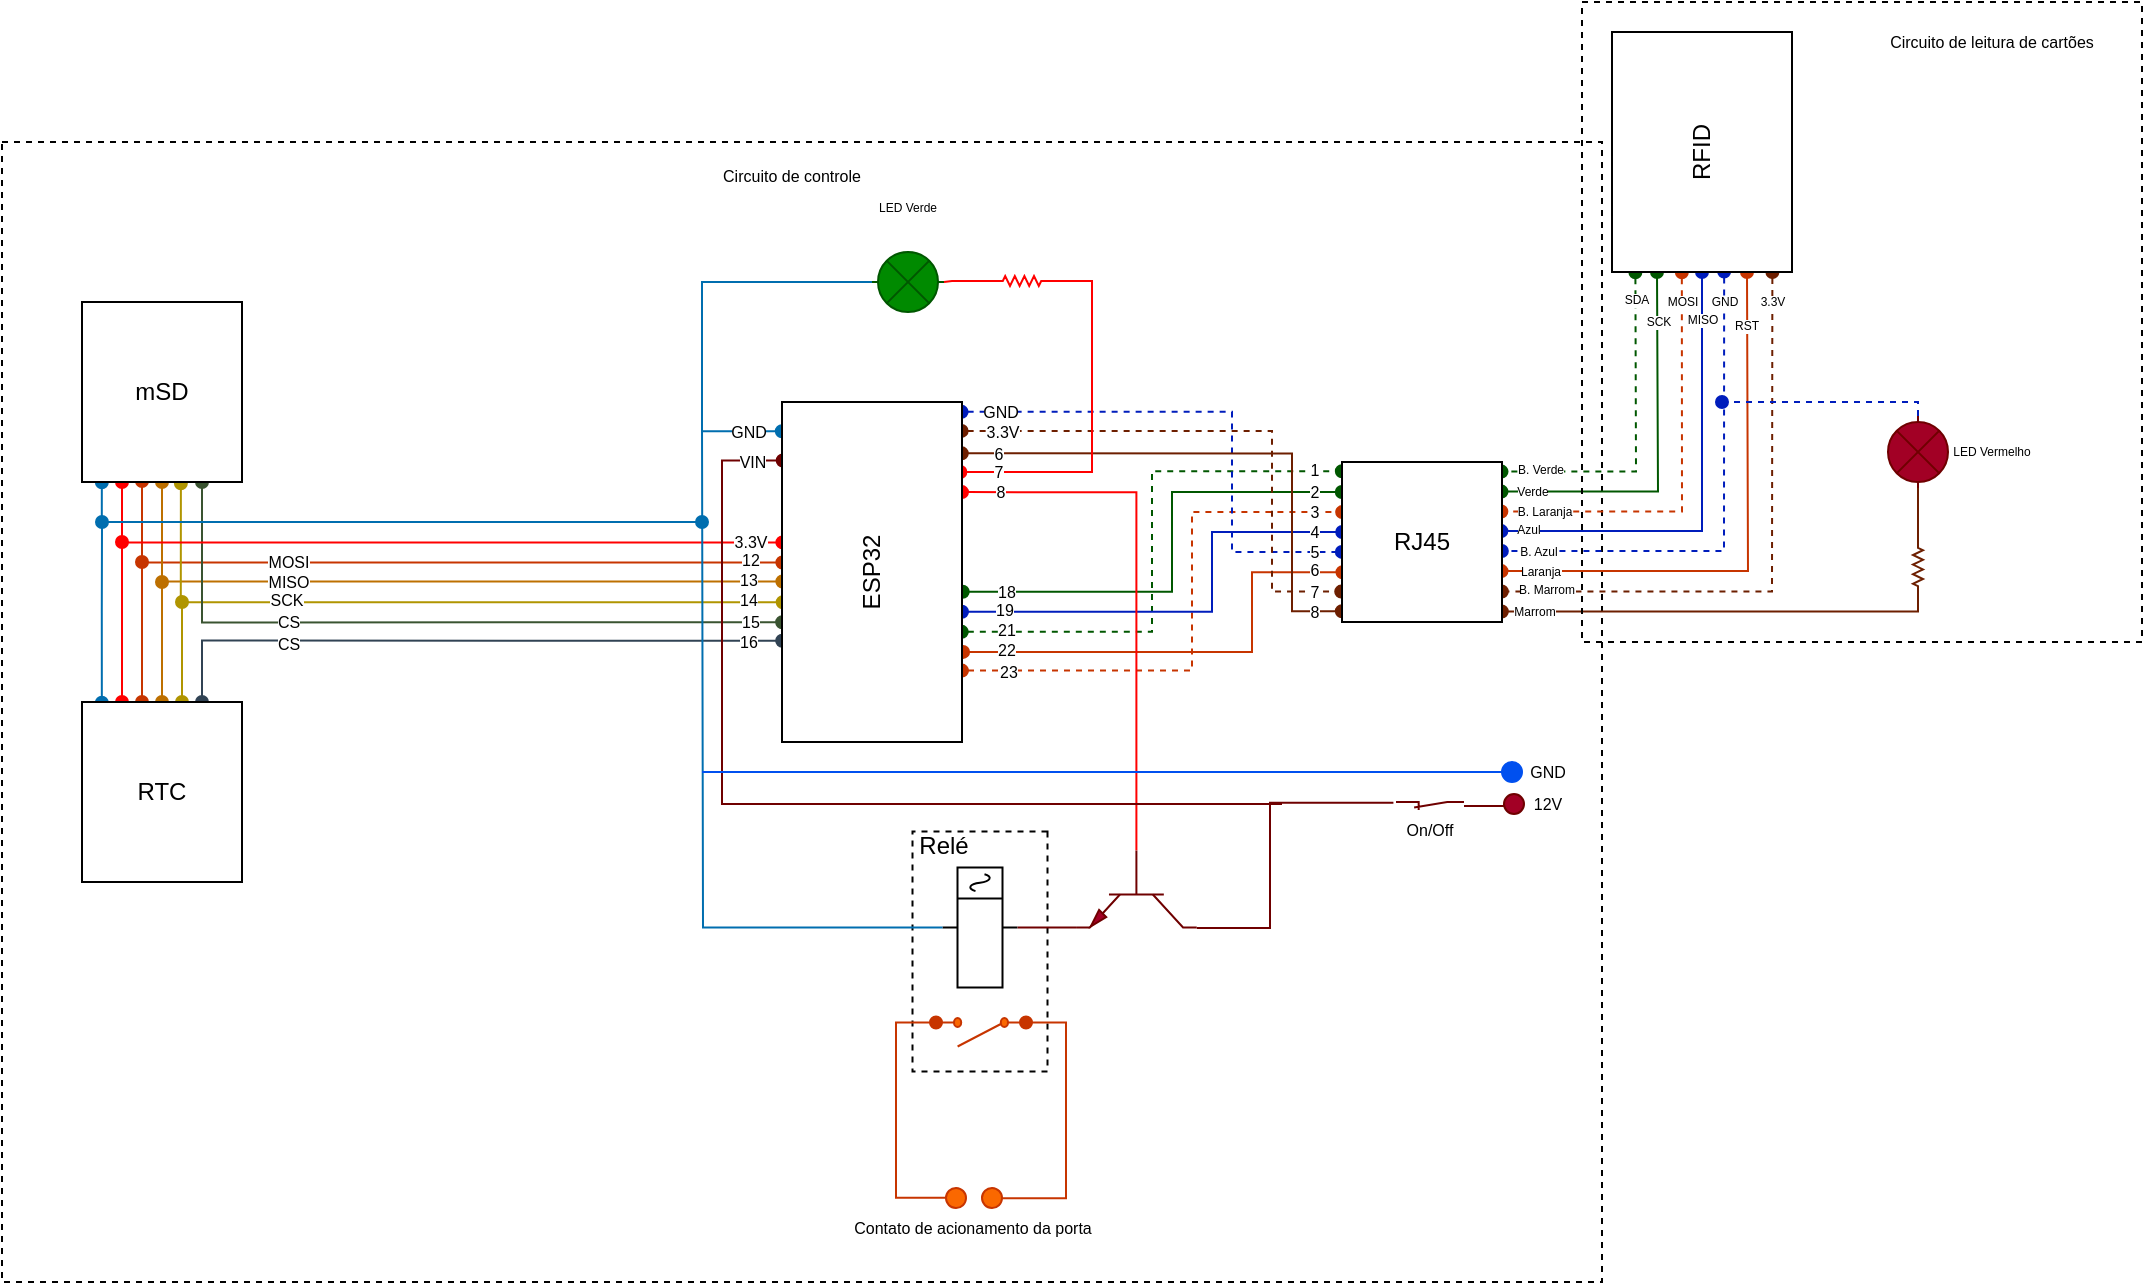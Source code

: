 <mxfile>
    <diagram id="7PHQrMTHrAfAO-10UFJN" name="Page-1">
        <mxGraphModel dx="2241" dy="821" grid="1" gridSize="10" guides="1" tooltips="1" connect="1" arrows="1" fold="1" page="1" pageScale="1" pageWidth="827" pageHeight="1169" background="none" math="0" shadow="0">
            <root>
                <mxCell id="0"/>
                <mxCell id="1" parent="0"/>
                <mxCell id="114" value="" style="rounded=0;whiteSpace=wrap;html=1;fontSize=8;fillColor=none;dashed=1;" parent="1" vertex="1">
                    <mxGeometry x="-320" y="70" width="800" height="570" as="geometry"/>
                </mxCell>
                <mxCell id="131" style="edgeStyle=orthogonalEdgeStyle;rounded=0;orthogonalLoop=1;jettySize=auto;html=1;entryX=0.528;entryY=0.002;entryDx=0;entryDy=0;entryPerimeter=0;startArrow=oval;startFill=1;endArrow=oval;endFill=1;strokeColor=#C73500;exitX=0.375;exitY=0.995;exitDx=0;exitDy=0;exitPerimeter=0;fillColor=#fa6800;" edge="1" parent="1" source="123" target="2">
                    <mxGeometry relative="1" as="geometry"/>
                </mxCell>
                <mxCell id="140" value="12" style="edgeLabel;html=1;align=center;verticalAlign=middle;resizable=0;points=[];fontSize=8;" vertex="1" connectable="0" parent="131">
                    <mxGeometry x="0.906" y="1" relative="1" as="geometry">
                        <mxPoint as="offset"/>
                    </mxGeometry>
                </mxCell>
                <mxCell id="145" value="MOSI" style="edgeLabel;html=1;align=center;verticalAlign=middle;resizable=0;points=[];fontSize=8;" vertex="1" connectable="0" parent="131">
                    <mxGeometry x="-0.373" relative="1" as="geometry">
                        <mxPoint as="offset"/>
                    </mxGeometry>
                </mxCell>
                <mxCell id="132" style="edgeStyle=orthogonalEdgeStyle;rounded=0;orthogonalLoop=1;jettySize=auto;html=1;entryX=0.472;entryY=0.002;entryDx=0;entryDy=0;entryPerimeter=0;startArrow=oval;startFill=1;endArrow=oval;endFill=1;strokeColor=#BD7000;exitX=0.5;exitY=1;exitDx=0;exitDy=0;fillColor=#f0a30a;" edge="1" parent="1" source="123" target="2">
                    <mxGeometry relative="1" as="geometry"/>
                </mxCell>
                <mxCell id="141" value="13" style="edgeLabel;html=1;align=center;verticalAlign=middle;resizable=0;points=[];fontSize=8;" vertex="1" connectable="0" parent="132">
                    <mxGeometry x="0.9" relative="1" as="geometry">
                        <mxPoint x="1" y="-1" as="offset"/>
                    </mxGeometry>
                </mxCell>
                <mxCell id="146" value="MISO" style="edgeLabel;html=1;align=center;verticalAlign=middle;resizable=0;points=[];fontSize=8;" vertex="1" connectable="0" parent="132">
                    <mxGeometry x="-0.389" relative="1" as="geometry">
                        <mxPoint x="3" as="offset"/>
                    </mxGeometry>
                </mxCell>
                <mxCell id="133" style="edgeStyle=orthogonalEdgeStyle;rounded=0;orthogonalLoop=1;jettySize=auto;html=1;entryX=0.411;entryY=0.004;entryDx=0;entryDy=0;entryPerimeter=0;startArrow=oval;startFill=1;endArrow=oval;endFill=1;strokeColor=#B09500;exitX=0.618;exitY=1.007;exitDx=0;exitDy=0;exitPerimeter=0;fillColor=#e3c800;" edge="1" parent="1" source="123" target="2">
                    <mxGeometry relative="1" as="geometry"/>
                </mxCell>
                <mxCell id="142" value="14" style="edgeLabel;html=1;align=center;verticalAlign=middle;resizable=0;points=[];fontSize=8;" vertex="1" connectable="0" parent="133">
                    <mxGeometry x="0.912" y="-1" relative="1" as="geometry">
                        <mxPoint x="-2" y="-2" as="offset"/>
                    </mxGeometry>
                </mxCell>
                <mxCell id="147" value="SCK" style="edgeLabel;html=1;align=center;verticalAlign=middle;resizable=0;points=[];fontSize=8;" vertex="1" connectable="0" parent="133">
                    <mxGeometry x="-0.371" y="1" relative="1" as="geometry">
                        <mxPoint x="-2" as="offset"/>
                    </mxGeometry>
                </mxCell>
                <mxCell id="134" style="edgeStyle=orthogonalEdgeStyle;rounded=0;orthogonalLoop=1;jettySize=auto;html=1;entryX=0.352;entryY=0.001;entryDx=0;entryDy=0;entryPerimeter=0;startArrow=oval;startFill=1;endArrow=oval;endFill=1;strokeColor=#3A5431;exitX=0.75;exitY=1;exitDx=0;exitDy=0;fillColor=#6d8764;" edge="1" parent="1" source="123" target="2">
                    <mxGeometry relative="1" as="geometry"/>
                </mxCell>
                <mxCell id="143" value="15" style="edgeLabel;html=1;align=center;verticalAlign=middle;resizable=0;points=[];fontSize=8;" vertex="1" connectable="0" parent="134">
                    <mxGeometry x="0.912" y="-1" relative="1" as="geometry">
                        <mxPoint x="-1" y="-1" as="offset"/>
                    </mxGeometry>
                </mxCell>
                <mxCell id="148" value="CS" style="edgeLabel;html=1;align=center;verticalAlign=middle;resizable=0;points=[];fontSize=8;" vertex="1" connectable="0" parent="134">
                    <mxGeometry x="-0.379" relative="1" as="geometry">
                        <mxPoint x="1" as="offset"/>
                    </mxGeometry>
                </mxCell>
                <mxCell id="138" style="edgeStyle=orthogonalEdgeStyle;rounded=0;orthogonalLoop=1;jettySize=auto;html=1;entryX=0.298;entryY=0.001;entryDx=0;entryDy=0;entryPerimeter=0;startArrow=oval;startFill=1;endArrow=oval;endFill=1;strokeColor=#314354;exitX=0.75;exitY=0;exitDx=0;exitDy=0;fillColor=#647687;" edge="1" parent="1" source="124" target="2">
                    <mxGeometry relative="1" as="geometry"/>
                </mxCell>
                <mxCell id="144" value="16" style="edgeLabel;html=1;align=center;verticalAlign=middle;resizable=0;points=[];fontSize=8;" vertex="1" connectable="0" parent="138">
                    <mxGeometry x="0.891" y="1" relative="1" as="geometry">
                        <mxPoint y="1" as="offset"/>
                    </mxGeometry>
                </mxCell>
                <mxCell id="149" value="CS" style="edgeLabel;html=1;align=center;verticalAlign=middle;resizable=0;points=[];fontSize=8;" vertex="1" connectable="0" parent="138">
                    <mxGeometry x="-0.561" y="-1" relative="1" as="geometry">
                        <mxPoint x="3" as="offset"/>
                    </mxGeometry>
                </mxCell>
                <mxCell id="128" style="edgeStyle=orthogonalEdgeStyle;rounded=0;orthogonalLoop=1;jettySize=auto;html=1;entryX=0.587;entryY=0.002;entryDx=0;entryDy=0;entryPerimeter=0;startArrow=oval;startFill=1;endArrow=oval;endFill=1;exitX=0.25;exitY=1;exitDx=0;exitDy=0;strokeColor=#FF0000;" edge="1" parent="1" source="123" target="2">
                    <mxGeometry relative="1" as="geometry"/>
                </mxCell>
                <mxCell id="139" value="3.3V" style="edgeLabel;html=1;align=center;verticalAlign=middle;resizable=0;points=[];fontSize=8;" vertex="1" connectable="0" parent="128">
                    <mxGeometry x="0.906" relative="1" as="geometry">
                        <mxPoint as="offset"/>
                    </mxGeometry>
                </mxCell>
                <mxCell id="126" style="edgeStyle=orthogonalEdgeStyle;rounded=0;orthogonalLoop=1;jettySize=auto;html=1;startArrow=oval;startFill=1;endArrow=oval;endFill=1;exitX=0.124;exitY=1.001;exitDx=0;exitDy=0;exitPerimeter=0;fillColor=#0050ef;strokeColor=#006EAF;" edge="1" parent="1" source="123">
                    <mxGeometry relative="1" as="geometry">
                        <mxPoint x="30" y="260" as="targetPoint"/>
                        <Array as="points">
                            <mxPoint x="-270" y="260"/>
                        </Array>
                    </mxGeometry>
                </mxCell>
                <mxCell id="115" value="Circuito de controle" style="text;html=1;strokeColor=none;fillColor=none;align=center;verticalAlign=middle;whiteSpace=wrap;rounded=0;dashed=1;fontSize=8;rotation=0;" parent="1" vertex="1">
                    <mxGeometry x="30" y="77" width="90" height="20" as="geometry"/>
                </mxCell>
                <mxCell id="39" style="edgeStyle=orthogonalEdgeStyle;rounded=0;orthogonalLoop=1;jettySize=auto;html=1;entryX=-0.001;entryY=0.058;entryDx=0;entryDy=0;entryPerimeter=0;endArrow=oval;endFill=1;startArrow=oval;startFill=1;exitX=0.324;exitY=0.999;exitDx=0;exitDy=0;exitPerimeter=0;fillColor=#008a00;strokeColor=#005700;dashed=1;" parent="1" source="2" target="4" edge="1">
                    <mxGeometry relative="1" as="geometry"/>
                </mxCell>
                <mxCell id="45" value="21" style="edgeLabel;html=1;align=center;verticalAlign=middle;resizable=0;points=[];fontSize=8;" parent="39" vertex="1" connectable="0">
                    <mxGeometry x="-0.819" y="1" relative="1" as="geometry">
                        <mxPoint x="-3" as="offset"/>
                    </mxGeometry>
                </mxCell>
                <mxCell id="59" value="1" style="edgeLabel;html=1;align=center;verticalAlign=middle;resizable=0;points=[];fontSize=8;" parent="39" vertex="1" connectable="0">
                    <mxGeometry x="0.893" y="1" relative="1" as="geometry">
                        <mxPoint as="offset"/>
                    </mxGeometry>
                </mxCell>
                <mxCell id="40" style="edgeStyle=orthogonalEdgeStyle;rounded=0;orthogonalLoop=1;jettySize=auto;html=1;entryX=-0.001;entryY=0.189;entryDx=0;entryDy=0;startArrow=oval;startFill=1;endArrow=oval;endFill=1;exitX=0.442;exitY=1.004;exitDx=0;exitDy=0;exitPerimeter=0;fillColor=#008a00;strokeColor=#005700;entryPerimeter=0;" parent="1" source="2" target="4" edge="1">
                    <mxGeometry relative="1" as="geometry">
                        <Array as="points">
                            <mxPoint x="265" y="295"/>
                            <mxPoint x="265" y="245"/>
                            <mxPoint x="350" y="245"/>
                        </Array>
                    </mxGeometry>
                </mxCell>
                <mxCell id="46" value="18" style="edgeLabel;html=1;align=center;verticalAlign=middle;resizable=0;points=[];fontSize=8;" parent="40" vertex="1" connectable="0">
                    <mxGeometry x="-0.826" relative="1" as="geometry">
                        <mxPoint as="offset"/>
                    </mxGeometry>
                </mxCell>
                <mxCell id="60" value="2" style="edgeLabel;html=1;align=center;verticalAlign=middle;resizable=0;points=[];fontSize=8;" parent="40" vertex="1" connectable="0">
                    <mxGeometry x="0.884" relative="1" as="geometry">
                        <mxPoint as="offset"/>
                    </mxGeometry>
                </mxCell>
                <mxCell id="42" style="edgeStyle=orthogonalEdgeStyle;rounded=0;orthogonalLoop=1;jettySize=auto;html=1;entryX=0.001;entryY=0.313;entryDx=0;entryDy=0;entryPerimeter=0;startArrow=oval;startFill=1;endArrow=oval;endFill=1;exitX=0.21;exitY=1;exitDx=0;exitDy=0;exitPerimeter=0;fillColor=#fa6800;strokeColor=#C73500;dashed=1;" parent="1" source="2" target="4" edge="1">
                    <mxGeometry relative="1" as="geometry">
                        <Array as="points">
                            <mxPoint x="275" y="334"/>
                            <mxPoint x="275" y="255"/>
                        </Array>
                    </mxGeometry>
                </mxCell>
                <mxCell id="50" value="23" style="edgeLabel;html=1;align=center;verticalAlign=middle;resizable=0;points=[];fontSize=8;" parent="42" vertex="1" connectable="0">
                    <mxGeometry x="-0.812" relative="1" as="geometry">
                        <mxPoint x="-3" as="offset"/>
                    </mxGeometry>
                </mxCell>
                <mxCell id="61" value="3" style="edgeLabel;html=1;align=center;verticalAlign=middle;resizable=0;points=[];fontSize=8;" parent="42" vertex="1" connectable="0">
                    <mxGeometry x="0.899" relative="1" as="geometry">
                        <mxPoint x="-1" as="offset"/>
                    </mxGeometry>
                </mxCell>
                <mxCell id="43" style="edgeStyle=orthogonalEdgeStyle;rounded=0;orthogonalLoop=1;jettySize=auto;html=1;entryX=0.001;entryY=0.439;entryDx=0;entryDy=0;startArrow=oval;startFill=1;endArrow=oval;endFill=1;exitX=0.383;exitY=1;exitDx=0;exitDy=0;exitPerimeter=0;fillColor=#0050ef;strokeColor=#001DBC;entryPerimeter=0;" parent="1" source="2" target="4" edge="1">
                    <mxGeometry relative="1" as="geometry">
                        <Array as="points">
                            <mxPoint x="285" y="305"/>
                            <mxPoint x="285" y="265"/>
                            <mxPoint x="350" y="265"/>
                        </Array>
                    </mxGeometry>
                </mxCell>
                <mxCell id="51" value="19" style="edgeLabel;html=1;align=center;verticalAlign=middle;resizable=0;points=[];fontSize=8;" parent="43" vertex="1" connectable="0">
                    <mxGeometry x="-0.811" y="2" relative="1" as="geometry">
                        <mxPoint x="-1" y="1" as="offset"/>
                    </mxGeometry>
                </mxCell>
                <mxCell id="62" value="4" style="edgeLabel;html=1;align=center;verticalAlign=middle;resizable=0;points=[];fontSize=8;" parent="43" vertex="1" connectable="0">
                    <mxGeometry x="0.886" relative="1" as="geometry">
                        <mxPoint x="-1" as="offset"/>
                    </mxGeometry>
                </mxCell>
                <mxCell id="44" style="edgeStyle=orthogonalEdgeStyle;rounded=0;orthogonalLoop=1;jettySize=auto;html=1;entryX=0.003;entryY=0.689;entryDx=0;entryDy=0;startArrow=oval;startFill=1;endArrow=oval;endFill=1;exitX=0.265;exitY=1.006;exitDx=0;exitDy=0;exitPerimeter=0;fillColor=#fa6800;strokeColor=#C73500;entryPerimeter=0;" parent="1" source="2" target="4" edge="1">
                    <mxGeometry relative="1" as="geometry">
                        <Array as="points">
                            <mxPoint x="305" y="325"/>
                            <mxPoint x="305" y="285"/>
                        </Array>
                    </mxGeometry>
                </mxCell>
                <mxCell id="52" value="22" style="edgeLabel;html=1;align=center;verticalAlign=middle;resizable=0;points=[];fontSize=8;" parent="44" vertex="1" connectable="0">
                    <mxGeometry x="-0.817" y="1" relative="1" as="geometry">
                        <mxPoint as="offset"/>
                    </mxGeometry>
                </mxCell>
                <mxCell id="64" value="6" style="edgeLabel;html=1;align=center;verticalAlign=middle;resizable=0;points=[];fontSize=8;" parent="44" vertex="1" connectable="0">
                    <mxGeometry x="0.903" y="1" relative="1" as="geometry">
                        <mxPoint x="-3" as="offset"/>
                    </mxGeometry>
                </mxCell>
                <mxCell id="53" style="edgeStyle=orthogonalEdgeStyle;rounded=0;orthogonalLoop=1;jettySize=auto;html=1;entryX=-0.001;entryY=0.562;entryDx=0;entryDy=0;entryPerimeter=0;dashed=1;fontSize=8;startArrow=oval;startFill=1;endArrow=oval;endFill=1;exitX=0.971;exitY=0.998;exitDx=0;exitDy=0;exitPerimeter=0;fillColor=#0050ef;strokeColor=#001DBC;" parent="1" source="2" target="4" edge="1">
                    <mxGeometry relative="1" as="geometry">
                        <Array as="points">
                            <mxPoint x="295" y="205"/>
                            <mxPoint x="295" y="275"/>
                        </Array>
                    </mxGeometry>
                </mxCell>
                <mxCell id="55" value="GND" style="edgeLabel;html=1;align=center;verticalAlign=middle;resizable=0;points=[];fontSize=8;" parent="53" vertex="1" connectable="0">
                    <mxGeometry x="-0.853" relative="1" as="geometry">
                        <mxPoint as="offset"/>
                    </mxGeometry>
                </mxCell>
                <mxCell id="63" value="5" style="edgeLabel;html=1;align=center;verticalAlign=middle;resizable=0;points=[];fontSize=8;" parent="53" vertex="1" connectable="0">
                    <mxGeometry x="0.894" relative="1" as="geometry">
                        <mxPoint as="offset"/>
                    </mxGeometry>
                </mxCell>
                <mxCell id="54" style="edgeStyle=orthogonalEdgeStyle;rounded=0;orthogonalLoop=1;jettySize=auto;html=1;entryX=-0.005;entryY=0.81;entryDx=0;entryDy=0;entryPerimeter=0;dashed=1;fontSize=8;startArrow=oval;startFill=1;endArrow=oval;endFill=1;exitX=0.915;exitY=0.998;exitDx=0;exitDy=0;exitPerimeter=0;fillColor=#a0522d;strokeColor=#6D1F00;" parent="1" source="2" target="4" edge="1">
                    <mxGeometry relative="1" as="geometry">
                        <Array as="points">
                            <mxPoint x="315" y="215"/>
                            <mxPoint x="315" y="295"/>
                        </Array>
                    </mxGeometry>
                </mxCell>
                <mxCell id="56" value="3.3V" style="edgeLabel;html=1;align=center;verticalAlign=middle;resizable=0;points=[];fontSize=8;" parent="54" vertex="1" connectable="0">
                    <mxGeometry x="-0.869" relative="1" as="geometry">
                        <mxPoint x="2" as="offset"/>
                    </mxGeometry>
                </mxCell>
                <mxCell id="65" value="7" style="edgeLabel;html=1;align=center;verticalAlign=middle;resizable=0;points=[];fontSize=8;" parent="54" vertex="1" connectable="0">
                    <mxGeometry x="0.91" relative="1" as="geometry">
                        <mxPoint x="-2" as="offset"/>
                    </mxGeometry>
                </mxCell>
                <mxCell id="57" style="edgeStyle=orthogonalEdgeStyle;rounded=0;orthogonalLoop=1;jettySize=auto;html=1;entryX=-0.001;entryY=0.933;entryDx=0;entryDy=0;entryPerimeter=0;fontSize=8;startArrow=oval;startFill=1;endArrow=oval;endFill=1;fillColor=#a0522d;strokeColor=#6D1F00;exitX=0.849;exitY=0.999;exitDx=0;exitDy=0;exitPerimeter=0;" parent="1" source="2" target="4" edge="1">
                    <mxGeometry relative="1" as="geometry">
                        <mxPoint x="160" y="224" as="sourcePoint"/>
                        <Array as="points">
                            <mxPoint x="325" y="226"/>
                            <mxPoint x="325" y="305"/>
                        </Array>
                    </mxGeometry>
                </mxCell>
                <mxCell id="58" value="6" style="edgeLabel;html=1;align=center;verticalAlign=middle;resizable=0;points=[];fontSize=8;" parent="57" vertex="1" connectable="0">
                    <mxGeometry x="-0.889" relative="1" as="geometry">
                        <mxPoint x="3" as="offset"/>
                    </mxGeometry>
                </mxCell>
                <mxCell id="66" value="8" style="edgeLabel;html=1;align=center;verticalAlign=middle;resizable=0;points=[];fontSize=8;" parent="57" vertex="1" connectable="0">
                    <mxGeometry x="0.932" relative="1" as="geometry">
                        <mxPoint x="-5" as="offset"/>
                    </mxGeometry>
                </mxCell>
                <mxCell id="81" style="edgeStyle=orthogonalEdgeStyle;rounded=0;orthogonalLoop=1;jettySize=auto;html=1;fontSize=12;startArrow=oval;startFill=1;endArrow=none;endFill=0;exitX=0.735;exitY=1;exitDx=0;exitDy=0;exitPerimeter=0;entryX=0;entryY=0.5;entryDx=0;entryDy=0;entryPerimeter=0;fillColor=#e51400;strokeColor=#FF0000;" parent="1" source="2" target="73" edge="1">
                    <mxGeometry relative="1" as="geometry">
                        <mxPoint x="200" y="427" as="targetPoint"/>
                    </mxGeometry>
                </mxCell>
                <mxCell id="82" value="8" style="edgeLabel;html=1;align=center;verticalAlign=middle;resizable=0;points=[];fontSize=8;" parent="81" vertex="1" connectable="0">
                    <mxGeometry x="-0.847" y="-2" relative="1" as="geometry">
                        <mxPoint x="-2" y="-2" as="offset"/>
                    </mxGeometry>
                </mxCell>
                <mxCell id="91" style="edgeStyle=orthogonalEdgeStyle;rounded=0;orthogonalLoop=1;jettySize=auto;html=1;entryX=0;entryY=0.5;entryDx=0;entryDy=0;entryPerimeter=0;fontSize=8;startArrow=oval;startFill=1;endArrow=none;endFill=0;exitX=0.794;exitY=0.991;exitDx=0;exitDy=0;exitPerimeter=0;fillColor=#e51400;strokeColor=#FF0000;" parent="1" source="2" target="89" edge="1">
                    <mxGeometry relative="1" as="geometry">
                        <mxPoint x="160" y="235" as="sourcePoint"/>
                    </mxGeometry>
                </mxCell>
                <mxCell id="92" value="7" style="edgeLabel;html=1;align=center;verticalAlign=middle;resizable=0;points=[];fontSize=8;" parent="91" vertex="1" connectable="0">
                    <mxGeometry x="-0.8" relative="1" as="geometry">
                        <mxPoint x="1" as="offset"/>
                    </mxGeometry>
                </mxCell>
                <mxCell id="93" style="edgeStyle=orthogonalEdgeStyle;rounded=0;orthogonalLoop=1;jettySize=auto;html=1;entryX=0;entryY=0.5;entryDx=0;entryDy=0;entryPerimeter=0;fontSize=8;startArrow=oval;startFill=1;endArrow=none;endFill=0;exitX=0.914;exitY=-0.001;exitDx=0;exitDy=0;exitPerimeter=0;fillColor=#1ba1e2;strokeColor=#006EAF;" parent="1" source="2" target="86" edge="1">
                    <mxGeometry relative="1" as="geometry">
                        <Array as="points">
                            <mxPoint x="30" y="215"/>
                            <mxPoint x="30" y="140"/>
                        </Array>
                    </mxGeometry>
                </mxCell>
                <mxCell id="94" value="GND" style="edgeLabel;html=1;align=center;verticalAlign=middle;resizable=0;points=[];fontSize=8;" parent="93" vertex="1" connectable="0">
                    <mxGeometry x="-0.866" y="1" relative="1" as="geometry">
                        <mxPoint x="-4" y="-1" as="offset"/>
                    </mxGeometry>
                </mxCell>
                <mxCell id="101" style="edgeStyle=orthogonalEdgeStyle;rounded=0;orthogonalLoop=1;jettySize=auto;html=1;fontSize=8;startArrow=oval;startFill=1;endArrow=none;endFill=0;strokeColor=#6F0000;exitX=0.834;exitY=0.004;exitDx=0;exitDy=0;exitPerimeter=0;fillColor=#a20025;" parent="1" edge="1">
                    <mxGeometry relative="1" as="geometry">
                        <mxPoint x="320" y="401" as="targetPoint"/>
                        <mxPoint x="70.36" y="229.22" as="sourcePoint"/>
                        <Array as="points">
                            <mxPoint x="40" y="229"/>
                            <mxPoint x="40" y="401"/>
                        </Array>
                    </mxGeometry>
                </mxCell>
                <mxCell id="102" value="VIN" style="edgeLabel;html=1;align=center;verticalAlign=middle;resizable=0;points=[];fontSize=8;" parent="101" vertex="1" connectable="0">
                    <mxGeometry x="-0.907" y="1" relative="1" as="geometry">
                        <mxPoint x="7" as="offset"/>
                    </mxGeometry>
                </mxCell>
                <mxCell id="2" value="ESP32" style="rounded=0;whiteSpace=wrap;html=1;rotation=-90;" parent="1" vertex="1">
                    <mxGeometry x="30" y="240" width="170" height="90" as="geometry"/>
                </mxCell>
                <mxCell id="6" style="rounded=0;orthogonalLoop=1;jettySize=auto;html=1;entryX=0.997;entryY=0.06;entryDx=0;entryDy=0;edgeStyle=elbowEdgeStyle;exitX=-0.001;exitY=0.13;exitDx=0;exitDy=0;endArrow=oval;endFill=1;entryPerimeter=0;startArrow=oval;startFill=1;exitPerimeter=0;fillColor=#008a00;strokeColor=#005700;jumpStyle=none;jumpSize=10;dashed=1;" parent="1" source="3" target="4" edge="1">
                    <mxGeometry relative="1" as="geometry">
                        <Array as="points">
                            <mxPoint x="497" y="150"/>
                            <mxPoint x="491" y="190"/>
                            <mxPoint x="485" y="200"/>
                        </Array>
                    </mxGeometry>
                </mxCell>
                <mxCell id="15" value="B. Verde" style="edgeLabel;html=1;align=center;verticalAlign=middle;resizable=0;points=[];fontSize=6;" parent="6" vertex="1" connectable="0">
                    <mxGeometry x="0.606" y="1" relative="1" as="geometry">
                        <mxPoint x="-14" y="-2" as="offset"/>
                    </mxGeometry>
                </mxCell>
                <mxCell id="23" value="SDA" style="edgeLabel;html=1;align=center;verticalAlign=middle;resizable=0;points=[];fontSize=6;" parent="6" vertex="1" connectable="0">
                    <mxGeometry x="-0.581" relative="1" as="geometry">
                        <mxPoint y="-21" as="offset"/>
                    </mxGeometry>
                </mxCell>
                <mxCell id="7" style="edgeStyle=elbowEdgeStyle;rounded=0;orthogonalLoop=1;jettySize=auto;html=1;entryX=0.997;entryY=0.185;entryDx=0;entryDy=0;exitX=0;exitY=0.25;exitDx=0;exitDy=0;endArrow=oval;endFill=1;startArrow=oval;startFill=1;entryPerimeter=0;fillColor=#008a00;strokeColor=#005700;" parent="1" source="3" target="4" edge="1">
                    <mxGeometry relative="1" as="geometry">
                        <mxPoint x="530" y="200" as="targetPoint"/>
                        <Array as="points">
                            <mxPoint x="508" y="150"/>
                            <mxPoint x="500" y="150"/>
                            <mxPoint x="490" y="180"/>
                        </Array>
                    </mxGeometry>
                </mxCell>
                <mxCell id="16" value="Verde" style="edgeLabel;html=1;align=center;verticalAlign=middle;resizable=0;points=[];fontSize=6;" parent="7" vertex="1" connectable="0">
                    <mxGeometry x="0.638" relative="1" as="geometry">
                        <mxPoint x="-19" as="offset"/>
                    </mxGeometry>
                </mxCell>
                <mxCell id="24" value="SCK" style="edgeLabel;html=1;align=center;verticalAlign=middle;resizable=0;points=[];fontSize=6;" parent="7" vertex="1" connectable="0">
                    <mxGeometry x="-0.535" relative="1" as="geometry">
                        <mxPoint y="-19" as="offset"/>
                    </mxGeometry>
                </mxCell>
                <mxCell id="9" style="edgeStyle=elbowEdgeStyle;rounded=0;orthogonalLoop=1;jettySize=auto;html=1;entryX=0.996;entryY=0.309;entryDx=0;entryDy=0;entryPerimeter=0;startArrow=oval;startFill=1;endArrow=oval;endFill=1;exitX=-0.001;exitY=0.388;exitDx=0;exitDy=0;exitPerimeter=0;fillColor=#fa6800;strokeColor=#C73500;dashed=1;" parent="1" source="3" target="4" edge="1">
                    <mxGeometry relative="1" as="geometry">
                        <Array as="points">
                            <mxPoint x="520" y="150"/>
                            <mxPoint x="510" y="135"/>
                            <mxPoint x="510" y="190"/>
                        </Array>
                    </mxGeometry>
                </mxCell>
                <mxCell id="17" value="B. Laranja" style="edgeLabel;html=1;align=center;verticalAlign=middle;resizable=0;points=[];fontSize=6;" parent="9" vertex="1" connectable="0">
                    <mxGeometry x="0.651" relative="1" as="geometry">
                        <mxPoint x="-15" as="offset"/>
                    </mxGeometry>
                </mxCell>
                <mxCell id="25" value="MOSI" style="edgeLabel;html=1;align=center;verticalAlign=middle;resizable=0;points=[];fontSize=6;" parent="9" vertex="1" connectable="0">
                    <mxGeometry x="-0.461" relative="1" as="geometry">
                        <mxPoint y="-42" as="offset"/>
                    </mxGeometry>
                </mxCell>
                <mxCell id="10" style="edgeStyle=elbowEdgeStyle;rounded=0;orthogonalLoop=1;jettySize=auto;html=1;entryX=0.996;entryY=0.432;entryDx=0;entryDy=0;entryPerimeter=0;startArrow=oval;startFill=1;endArrow=oval;endFill=1;exitX=0;exitY=0.5;exitDx=0;exitDy=0;fillColor=#0050ef;strokeColor=#001DBC;" parent="1" source="3" target="4" edge="1">
                    <mxGeometry relative="1" as="geometry">
                        <Array as="points">
                            <mxPoint x="530" y="150"/>
                            <mxPoint x="519" y="200"/>
                        </Array>
                    </mxGeometry>
                </mxCell>
                <mxCell id="18" value="Azul" style="edgeLabel;html=1;align=center;verticalAlign=middle;resizable=0;points=[];fontSize=6;" parent="10" vertex="1" connectable="0">
                    <mxGeometry x="0.561" y="1" relative="1" as="geometry">
                        <mxPoint x="-37" y="-2" as="offset"/>
                    </mxGeometry>
                </mxCell>
                <mxCell id="26" value="MISO" style="edgeLabel;html=1;align=center;verticalAlign=middle;resizable=0;points=[];fontSize=6;" parent="10" vertex="1" connectable="0">
                    <mxGeometry x="-0.39" relative="1" as="geometry">
                        <mxPoint y="-46" as="offset"/>
                    </mxGeometry>
                </mxCell>
                <mxCell id="12" style="edgeStyle=elbowEdgeStyle;rounded=0;orthogonalLoop=1;jettySize=auto;html=1;startArrow=oval;startFill=1;endArrow=oval;endFill=1;exitX=0.002;exitY=0.623;exitDx=0;exitDy=0;exitPerimeter=0;fillColor=#0050ef;strokeColor=#001DBC;dashed=1;entryX=0.999;entryY=0.556;entryDx=0;entryDy=0;entryPerimeter=0;" parent="1" source="3" target="4" edge="1">
                    <mxGeometry relative="1" as="geometry">
                        <mxPoint x="430" y="278" as="targetPoint"/>
                        <Array as="points">
                            <mxPoint x="541" y="150"/>
                            <mxPoint x="527" y="210"/>
                        </Array>
                    </mxGeometry>
                </mxCell>
                <mxCell id="19" value="B. Azul" style="edgeLabel;html=1;align=center;verticalAlign=middle;resizable=0;points=[];fontSize=6;" parent="12" vertex="1" connectable="0">
                    <mxGeometry x="0.684" y="1" relative="1" as="geometry">
                        <mxPoint x="-22" y="-1" as="offset"/>
                    </mxGeometry>
                </mxCell>
                <mxCell id="27" value="GND" style="edgeLabel;html=1;align=center;verticalAlign=middle;resizable=0;points=[];fontSize=6;" parent="12" vertex="1" connectable="0">
                    <mxGeometry x="-0.776" relative="1" as="geometry">
                        <mxPoint y="-13" as="offset"/>
                    </mxGeometry>
                </mxCell>
                <mxCell id="13" style="edgeStyle=elbowEdgeStyle;rounded=0;orthogonalLoop=1;jettySize=auto;html=1;startArrow=oval;startFill=1;endArrow=oval;endFill=1;exitX=0;exitY=0.75;exitDx=0;exitDy=0;entryX=0.997;entryY=0.682;entryDx=0;entryDy=0;entryPerimeter=0;fillColor=#fa6800;strokeColor=#C73500;" parent="1" source="3" target="4" edge="1">
                    <mxGeometry relative="1" as="geometry">
                        <mxPoint x="430" y="287" as="targetPoint"/>
                        <Array as="points">
                            <mxPoint x="553" y="180"/>
                            <mxPoint x="538" y="160"/>
                            <mxPoint x="538" y="210"/>
                        </Array>
                    </mxGeometry>
                </mxCell>
                <mxCell id="20" value="Laranja" style="edgeLabel;html=1;align=center;verticalAlign=middle;resizable=0;points=[];fontSize=6;" parent="13" vertex="1" connectable="0">
                    <mxGeometry x="0.652" relative="1" as="geometry">
                        <mxPoint x="-29" as="offset"/>
                    </mxGeometry>
                </mxCell>
                <mxCell id="28" value="RST" style="edgeLabel;html=1;align=center;verticalAlign=middle;resizable=0;points=[];fontSize=6;" parent="13" vertex="1" connectable="0">
                    <mxGeometry x="-0.804" y="-1" relative="1" as="geometry">
                        <mxPoint as="offset"/>
                    </mxGeometry>
                </mxCell>
                <mxCell id="14" style="edgeStyle=elbowEdgeStyle;rounded=0;orthogonalLoop=1;jettySize=auto;html=1;entryX=0.999;entryY=0.809;entryDx=0;entryDy=0;entryPerimeter=0;startArrow=oval;startFill=1;endArrow=oval;endFill=1;exitX=0;exitY=0.891;exitDx=0;exitDy=0;exitPerimeter=0;fillColor=#a0522d;strokeColor=#6D1F00;dashed=1;" parent="1" source="3" target="4" edge="1">
                    <mxGeometry relative="1" as="geometry">
                        <Array as="points">
                            <mxPoint x="565" y="210"/>
                        </Array>
                    </mxGeometry>
                </mxCell>
                <mxCell id="22" value="B. Marrom" style="edgeLabel;html=1;align=center;verticalAlign=middle;resizable=0;points=[];fontSize=6;" parent="14" vertex="1" connectable="0">
                    <mxGeometry x="0.737" y="-1" relative="1" as="geometry">
                        <mxPoint x="-17" as="offset"/>
                    </mxGeometry>
                </mxCell>
                <mxCell id="29" value="3.3V" style="edgeLabel;html=1;align=center;verticalAlign=middle;resizable=0;points=[];fontSize=6;" parent="14" vertex="1" connectable="0">
                    <mxGeometry x="-0.804" relative="1" as="geometry">
                        <mxPoint y="-14" as="offset"/>
                    </mxGeometry>
                </mxCell>
                <mxCell id="3" value="RFID" style="rounded=0;whiteSpace=wrap;html=1;rotation=-90;" parent="1" vertex="1">
                    <mxGeometry x="470" y="30" width="120" height="90" as="geometry"/>
                </mxCell>
                <mxCell id="37" style="edgeStyle=elbowEdgeStyle;rounded=0;jumpStyle=none;jumpSize=10;orthogonalLoop=1;jettySize=auto;html=1;fontSize=6;startArrow=oval;startFill=1;endArrow=none;endFill=0;fillColor=#a0522d;strokeColor=#6D1F00;exitX=0.999;exitY=0.934;exitDx=0;exitDy=0;exitPerimeter=0;entryX=0;entryY=0.5;entryDx=0;entryDy=0;entryPerimeter=0;" parent="1" source="4" target="71" edge="1">
                    <mxGeometry relative="1" as="geometry">
                        <Array as="points">
                            <mxPoint x="638" y="310"/>
                        </Array>
                        <mxPoint x="440" y="308" as="sourcePoint"/>
                        <mxPoint x="660" y="305" as="targetPoint"/>
                    </mxGeometry>
                </mxCell>
                <mxCell id="38" value="Marrom" style="edgeLabel;html=1;align=center;verticalAlign=middle;resizable=0;points=[];fontSize=6;" parent="37" vertex="1" connectable="0">
                    <mxGeometry x="-0.886" y="-1" relative="1" as="geometry">
                        <mxPoint x="3" y="-1" as="offset"/>
                    </mxGeometry>
                </mxCell>
                <mxCell id="4" value="RJ45" style="whiteSpace=wrap;html=1;aspect=fixed;" parent="1" vertex="1">
                    <mxGeometry x="350" y="230" width="80" height="80" as="geometry"/>
                </mxCell>
                <mxCell id="32" style="edgeStyle=elbowEdgeStyle;rounded=0;orthogonalLoop=1;jettySize=auto;html=1;fontSize=6;startArrow=none;startFill=0;endArrow=oval;endFill=1;fillColor=#0050ef;strokeColor=#001DBC;dashed=1;" parent="1" source="30" edge="1">
                    <mxGeometry relative="1" as="geometry">
                        <mxPoint x="540" y="200" as="targetPoint"/>
                        <Array as="points">
                            <mxPoint x="638" y="210"/>
                        </Array>
                    </mxGeometry>
                </mxCell>
                <mxCell id="80" value="" style="group;rotation=90;fontStyle=4" parent="1" vertex="1" connectable="0">
                    <mxGeometry x="150" y="400" width="120" height="150" as="geometry"/>
                </mxCell>
                <mxCell id="79" value="" style="rounded=0;whiteSpace=wrap;html=1;fontSize=12;fillColor=none;dashed=1;rotation=90;" parent="80" vertex="1">
                    <mxGeometry x="-41" y="41" width="120.0" height="67.5" as="geometry"/>
                </mxCell>
                <mxCell id="73" value="" style="verticalLabelPosition=bottom;shadow=0;dashed=0;align=center;html=1;verticalAlign=top;shape=mxgraph.electrical.transistors.npn_transistor_5;fontSize=8;rotation=90;strokeColor=#6F0000;fillColor=#a20025;fontColor=#ffffff;" parent="80" vertex="1">
                    <mxGeometry x="78" y="6" width="38.4" height="75" as="geometry"/>
                </mxCell>
                <mxCell id="74" value="" style="pointerEvents=1;verticalLabelPosition=bottom;shadow=0;dashed=0;align=center;html=1;verticalAlign=top;shape=mxgraph.electrical.electro-mechanical.relay;fontSize=8;rotation=90;" parent="80" vertex="1">
                    <mxGeometry x="-11" y="44" width="60.0" height="37.5" as="geometry"/>
                </mxCell>
                <mxCell id="75" style="edgeStyle=orthogonalEdgeStyle;rounded=0;orthogonalLoop=1;jettySize=auto;html=1;entryX=0.5;entryY=0;entryDx=0;entryDy=0;entryPerimeter=0;fontSize=8;startArrow=none;startFill=0;endArrow=none;endFill=0;exitX=1;exitY=1;exitDx=0;exitDy=0;exitPerimeter=0;strokeColor=#6F0000;fillColor=#a20025;" parent="80" source="73" target="74" edge="1">
                    <mxGeometry relative="1" as="geometry"/>
                </mxCell>
                <mxCell id="76" value="Relé" style="text;html=1;strokeColor=none;fillColor=none;align=center;verticalAlign=middle;whiteSpace=wrap;rounded=0;fontSize=12;rotation=0;" parent="80" vertex="1">
                    <mxGeometry x="-11" y="14" width="24" height="15" as="geometry"/>
                </mxCell>
                <mxCell id="77" value="" style="pointerEvents=1;verticalLabelPosition=bottom;shadow=0;dashed=0;align=center;html=1;verticalAlign=top;shape=mxgraph.electrical.electro-mechanical.simple_switch;fontSize=12;rotation=180;fillColor=#fa6800;strokeColor=#C73500;fontColor=#000000;" parent="80" vertex="1">
                    <mxGeometry x="-3" y="108" width="45" height="14.25" as="geometry"/>
                </mxCell>
                <mxCell id="83" value="" style="group" parent="1" vertex="1" connectable="0">
                    <mxGeometry x="623" y="207" width="79" height="90.5" as="geometry"/>
                </mxCell>
                <mxCell id="69" value="" style="group" parent="83" vertex="1" connectable="0">
                    <mxGeometry width="79" height="36" as="geometry"/>
                </mxCell>
                <mxCell id="30" value="" style="pointerEvents=1;verticalLabelPosition=bottom;shadow=0;dashed=0;align=center;html=1;verticalAlign=top;shape=mxgraph.electrical.miscellaneous.light_bulb;fontSize=6;rotation=90;fillColor=#a20025;strokeColor=#6F0000;fontColor=#ffffff;" parent="69" vertex="1">
                    <mxGeometry x="-3" y="3" width="36" height="30" as="geometry"/>
                </mxCell>
                <mxCell id="34" value="LED Vermelho" style="text;html=1;strokeColor=none;fillColor=none;align=center;verticalAlign=middle;whiteSpace=wrap;rounded=0;fontSize=6;" parent="69" vertex="1">
                    <mxGeometry x="25" y="8" width="54" height="20" as="geometry"/>
                </mxCell>
                <mxCell id="72" style="edgeStyle=orthogonalEdgeStyle;rounded=0;orthogonalLoop=1;jettySize=auto;html=1;entryX=1;entryY=0.5;entryDx=0;entryDy=0;entryPerimeter=0;fontSize=8;startArrow=none;startFill=0;endArrow=none;endFill=0;fillColor=#a0522d;strokeColor=#6D1F00;" parent="83" source="71" target="30" edge="1">
                    <mxGeometry relative="1" as="geometry"/>
                </mxCell>
                <mxCell id="71" value="" style="pointerEvents=1;verticalLabelPosition=bottom;shadow=0;dashed=0;align=center;html=1;verticalAlign=top;shape=mxgraph.electrical.resistors.resistor_2;fontSize=8;rotation=-90;fillColor=#a0522d;strokeColor=#6D1F00;fontColor=#ffffff;" parent="83" vertex="1">
                    <mxGeometry y="73" width="30" height="5" as="geometry"/>
                </mxCell>
                <mxCell id="84" value="" style="group;rotation=-90;" parent="1" vertex="1" connectable="0">
                    <mxGeometry x="120" y="70" width="79" height="90.5" as="geometry"/>
                </mxCell>
                <mxCell id="85" value="" style="group;rotation=-90;" parent="84" vertex="1" connectable="0">
                    <mxGeometry x="-27" y="27" width="79" height="36" as="geometry"/>
                </mxCell>
                <mxCell id="86" value="" style="pointerEvents=1;verticalLabelPosition=bottom;shadow=0;dashed=0;align=center;html=1;verticalAlign=top;shape=mxgraph.electrical.miscellaneous.light_bulb;fontSize=6;rotation=0;fillColor=#008a00;strokeColor=#005700;fontColor=#ffffff;" parent="85" vertex="1">
                    <mxGeometry x="22" y="28" width="36" height="30" as="geometry"/>
                </mxCell>
                <mxCell id="87" value="LED Verde" style="text;html=1;strokeColor=none;fillColor=none;align=center;verticalAlign=middle;whiteSpace=wrap;rounded=0;fontSize=6;rotation=0;" parent="85" vertex="1">
                    <mxGeometry x="13" y="-4" width="54" height="20" as="geometry"/>
                </mxCell>
                <mxCell id="88" style="edgeStyle=orthogonalEdgeStyle;rounded=0;orthogonalLoop=1;jettySize=auto;html=1;entryX=1;entryY=0.5;entryDx=0;entryDy=0;entryPerimeter=0;fontSize=8;startArrow=none;startFill=0;endArrow=none;endFill=0;fillColor=#e51400;strokeColor=#FF0000;" parent="84" source="89" target="86" edge="1">
                    <mxGeometry relative="1" as="geometry"/>
                </mxCell>
                <mxCell id="89" value="" style="pointerEvents=1;verticalLabelPosition=bottom;shadow=0;dashed=0;align=center;html=1;verticalAlign=top;shape=mxgraph.electrical.resistors.resistor_2;fontSize=8;rotation=-180;fillColor=#e51400;fontColor=#ffffff;strokeColor=#FF0000;" parent="84" vertex="1">
                    <mxGeometry x="55" y="67" width="30" height="5" as="geometry"/>
                </mxCell>
                <mxCell id="95" style="edgeStyle=orthogonalEdgeStyle;rounded=0;orthogonalLoop=1;jettySize=auto;html=1;fontSize=8;startArrow=none;startFill=0;endArrow=none;endFill=0;fillColor=#1ba1e2;strokeColor=#006EAF;" parent="1" source="74" edge="1">
                    <mxGeometry relative="1" as="geometry">
                        <mxPoint x="30" y="210" as="targetPoint"/>
                    </mxGeometry>
                </mxCell>
                <mxCell id="99" style="edgeStyle=orthogonalEdgeStyle;rounded=0;orthogonalLoop=1;jettySize=auto;html=1;fontSize=8;startArrow=none;startFill=0;endArrow=none;endFill=0;fillColor=#0050ef;strokeColor=#0050EF;" parent="1" source="96" edge="1">
                    <mxGeometry relative="1" as="geometry">
                        <mxPoint x="30" y="385" as="targetPoint"/>
                    </mxGeometry>
                </mxCell>
                <mxCell id="96" value="" style="ellipse;whiteSpace=wrap;html=1;aspect=fixed;fontSize=8;fillColor=#0050ef;fontColor=#ffffff;strokeColor=#0050EF;" parent="1" vertex="1">
                    <mxGeometry x="430" y="380" width="10" height="10" as="geometry"/>
                </mxCell>
                <mxCell id="98" style="edgeStyle=orthogonalEdgeStyle;rounded=0;orthogonalLoop=1;jettySize=auto;html=1;entryX=1;entryY=0;entryDx=0;entryDy=0;entryPerimeter=0;fontSize=8;startArrow=none;startFill=0;endArrow=none;endFill=0;strokeColor=#6F0000;fillColor=#a20025;exitX=1.038;exitY=0.9;exitDx=0;exitDy=0;exitPerimeter=0;" parent="1" source="118" target="73" edge="1">
                    <mxGeometry relative="1" as="geometry">
                        <Array as="points">
                            <mxPoint x="314" y="401"/>
                            <mxPoint x="314" y="463"/>
                            <mxPoint x="277" y="463"/>
                        </Array>
                    </mxGeometry>
                </mxCell>
                <mxCell id="97" value="" style="ellipse;whiteSpace=wrap;html=1;aspect=fixed;fontSize=8;strokeColor=#6F0000;fillColor=#a20025;fontColor=#ffffff;" parent="1" vertex="1">
                    <mxGeometry x="431" y="396" width="10" height="10" as="geometry"/>
                </mxCell>
                <mxCell id="103" value="GND" style="text;html=1;strokeColor=none;fillColor=none;align=center;verticalAlign=middle;whiteSpace=wrap;rounded=0;fontSize=8;" parent="1" vertex="1">
                    <mxGeometry x="433" y="375" width="40" height="20" as="geometry"/>
                </mxCell>
                <mxCell id="104" value="12V" style="text;html=1;strokeColor=none;fillColor=none;align=center;verticalAlign=middle;whiteSpace=wrap;rounded=0;fontSize=8;" parent="1" vertex="1">
                    <mxGeometry x="433" y="391" width="40" height="20" as="geometry"/>
                </mxCell>
                <mxCell id="108" value="Contato de acionamento da porta" style="text;html=1;strokeColor=none;fillColor=none;align=center;verticalAlign=middle;whiteSpace=wrap;rounded=0;fontSize=8;" parent="1" vertex="1">
                    <mxGeometry x="102.5" y="603" width="125" height="20" as="geometry"/>
                </mxCell>
                <mxCell id="109" value="" style="group;rotation=91;" parent="1" vertex="1" connectable="0">
                    <mxGeometry x="160" y="585" width="10" height="26" as="geometry"/>
                </mxCell>
                <mxCell id="106" value="" style="ellipse;whiteSpace=wrap;html=1;aspect=fixed;fontSize=8;strokeColor=#C73500;fillColor=#fa6800;fontColor=#000000;rotation=91;" parent="109" vertex="1">
                    <mxGeometry x="-8" y="8" width="10" height="10" as="geometry"/>
                </mxCell>
                <mxCell id="105" value="" style="ellipse;whiteSpace=wrap;html=1;aspect=fixed;fontSize=8;fillColor=#fa6800;fontColor=#000000;strokeColor=#C73500;rotation=91;" parent="1" vertex="1">
                    <mxGeometry x="170" y="593" width="10" height="10" as="geometry"/>
                </mxCell>
                <mxCell id="111" style="edgeStyle=orthogonalEdgeStyle;rounded=0;orthogonalLoop=1;jettySize=auto;html=1;entryX=0.5;entryY=1;entryDx=0;entryDy=0;fontSize=8;startArrow=oval;startFill=1;endArrow=none;endFill=0;strokeColor=#C73500;exitX=1;exitY=0.84;exitDx=0;exitDy=0;exitPerimeter=0;fillColor=#fa6800;" parent="1" source="77" target="106" edge="1">
                    <mxGeometry relative="1" as="geometry"/>
                </mxCell>
                <mxCell id="112" style="edgeStyle=orthogonalEdgeStyle;rounded=0;orthogonalLoop=1;jettySize=auto;html=1;entryX=0.5;entryY=0;entryDx=0;entryDy=0;fontSize=8;startArrow=oval;startFill=1;endArrow=none;endFill=0;strokeColor=#C73500;exitX=0;exitY=0.84;exitDx=0;exitDy=0;exitPerimeter=0;fillColor=#fa6800;" parent="1" source="77" target="105" edge="1">
                    <mxGeometry relative="1" as="geometry"/>
                </mxCell>
                <mxCell id="116" value="" style="rounded=0;whiteSpace=wrap;html=1;dashed=1;fontSize=8;fillColor=none;" parent="1" vertex="1">
                    <mxGeometry x="470" width="280" height="320" as="geometry"/>
                </mxCell>
                <mxCell id="117" value="Circuito de leitura de cartões" style="text;html=1;strokeColor=none;fillColor=none;align=center;verticalAlign=middle;whiteSpace=wrap;rounded=0;dashed=1;fontSize=8;rotation=0;" parent="1" vertex="1">
                    <mxGeometry x="620" y="10" width="110" height="20" as="geometry"/>
                </mxCell>
                <mxCell id="119" style="edgeStyle=orthogonalEdgeStyle;rounded=0;orthogonalLoop=1;jettySize=auto;html=1;entryX=0;entryY=0.5;entryDx=0;entryDy=0;fontSize=8;startArrow=none;startFill=0;endArrow=none;endFill=0;strokeColor=#6F0000;fillColor=#a20025;" parent="1" source="118" target="97" edge="1">
                    <mxGeometry relative="1" as="geometry"/>
                </mxCell>
                <mxCell id="118" value="" style="pointerEvents=1;verticalLabelPosition=bottom;shadow=0;dashed=0;align=center;html=1;verticalAlign=top;shape=mxgraph.electrical.electro-mechanical.break_contact;fontSize=8;strokeColor=#6F0000;fillColor=#a20025;fontColor=#ffffff;rotation=-180;" parent="1" vertex="1">
                    <mxGeometry x="377" y="400" width="34" height="4" as="geometry"/>
                </mxCell>
                <mxCell id="121" value="On/Off" style="text;html=1;strokeColor=none;fillColor=none;align=center;verticalAlign=middle;whiteSpace=wrap;rounded=0;dashed=1;fontSize=8;" parent="1" vertex="1">
                    <mxGeometry x="374" y="404" width="40" height="20" as="geometry"/>
                </mxCell>
                <mxCell id="123" value="mSD" style="rounded=0;whiteSpace=wrap;html=1;rotation=0;" vertex="1" parent="1">
                    <mxGeometry x="-280" y="150" width="80" height="90" as="geometry"/>
                </mxCell>
                <mxCell id="127" style="edgeStyle=orthogonalEdgeStyle;rounded=0;orthogonalLoop=1;jettySize=auto;html=1;startArrow=oval;startFill=1;endArrow=oval;endFill=1;strokeColor=#006EAF;exitX=0.124;exitY=0.004;exitDx=0;exitDy=0;exitPerimeter=0;" edge="1" parent="1" source="124">
                    <mxGeometry relative="1" as="geometry">
                        <mxPoint x="-270" y="260" as="targetPoint"/>
                    </mxGeometry>
                </mxCell>
                <mxCell id="130" style="edgeStyle=orthogonalEdgeStyle;rounded=0;orthogonalLoop=1;jettySize=auto;html=1;startArrow=oval;startFill=1;endArrow=oval;endFill=1;strokeColor=#FF0000;" edge="1" parent="1" source="124">
                    <mxGeometry relative="1" as="geometry">
                        <mxPoint x="-260" y="270" as="targetPoint"/>
                        <Array as="points">
                            <mxPoint x="-260" y="320"/>
                            <mxPoint x="-260" y="320"/>
                        </Array>
                    </mxGeometry>
                </mxCell>
                <mxCell id="135" style="edgeStyle=orthogonalEdgeStyle;rounded=0;orthogonalLoop=1;jettySize=auto;html=1;startArrow=oval;startFill=1;endArrow=oval;endFill=1;strokeColor=#C73500;fillColor=#fa6800;" edge="1" parent="1" source="124">
                    <mxGeometry relative="1" as="geometry">
                        <mxPoint x="-250" y="280" as="targetPoint"/>
                        <Array as="points">
                            <mxPoint x="-250" y="330"/>
                            <mxPoint x="-250" y="330"/>
                        </Array>
                    </mxGeometry>
                </mxCell>
                <mxCell id="136" style="edgeStyle=orthogonalEdgeStyle;rounded=0;orthogonalLoop=1;jettySize=auto;html=1;startArrow=oval;startFill=1;endArrow=oval;endFill=1;strokeColor=#BD7000;fillColor=#f0a30a;" edge="1" parent="1" source="124">
                    <mxGeometry relative="1" as="geometry">
                        <mxPoint x="-240" y="290" as="targetPoint"/>
                    </mxGeometry>
                </mxCell>
                <mxCell id="137" style="edgeStyle=orthogonalEdgeStyle;rounded=0;orthogonalLoop=1;jettySize=auto;html=1;startArrow=oval;startFill=1;endArrow=oval;endFill=1;strokeColor=#B09500;fillColor=#e3c800;" edge="1" parent="1" source="124">
                    <mxGeometry relative="1" as="geometry">
                        <mxPoint x="-230" y="300" as="targetPoint"/>
                        <Array as="points">
                            <mxPoint x="-230" y="340"/>
                            <mxPoint x="-230" y="340"/>
                        </Array>
                    </mxGeometry>
                </mxCell>
                <mxCell id="124" value="RTC" style="rounded=0;whiteSpace=wrap;html=1;rotation=0;" vertex="1" parent="1">
                    <mxGeometry x="-280" y="350" width="80" height="90" as="geometry"/>
                </mxCell>
            </root>
        </mxGraphModel>
    </diagram>
</mxfile>